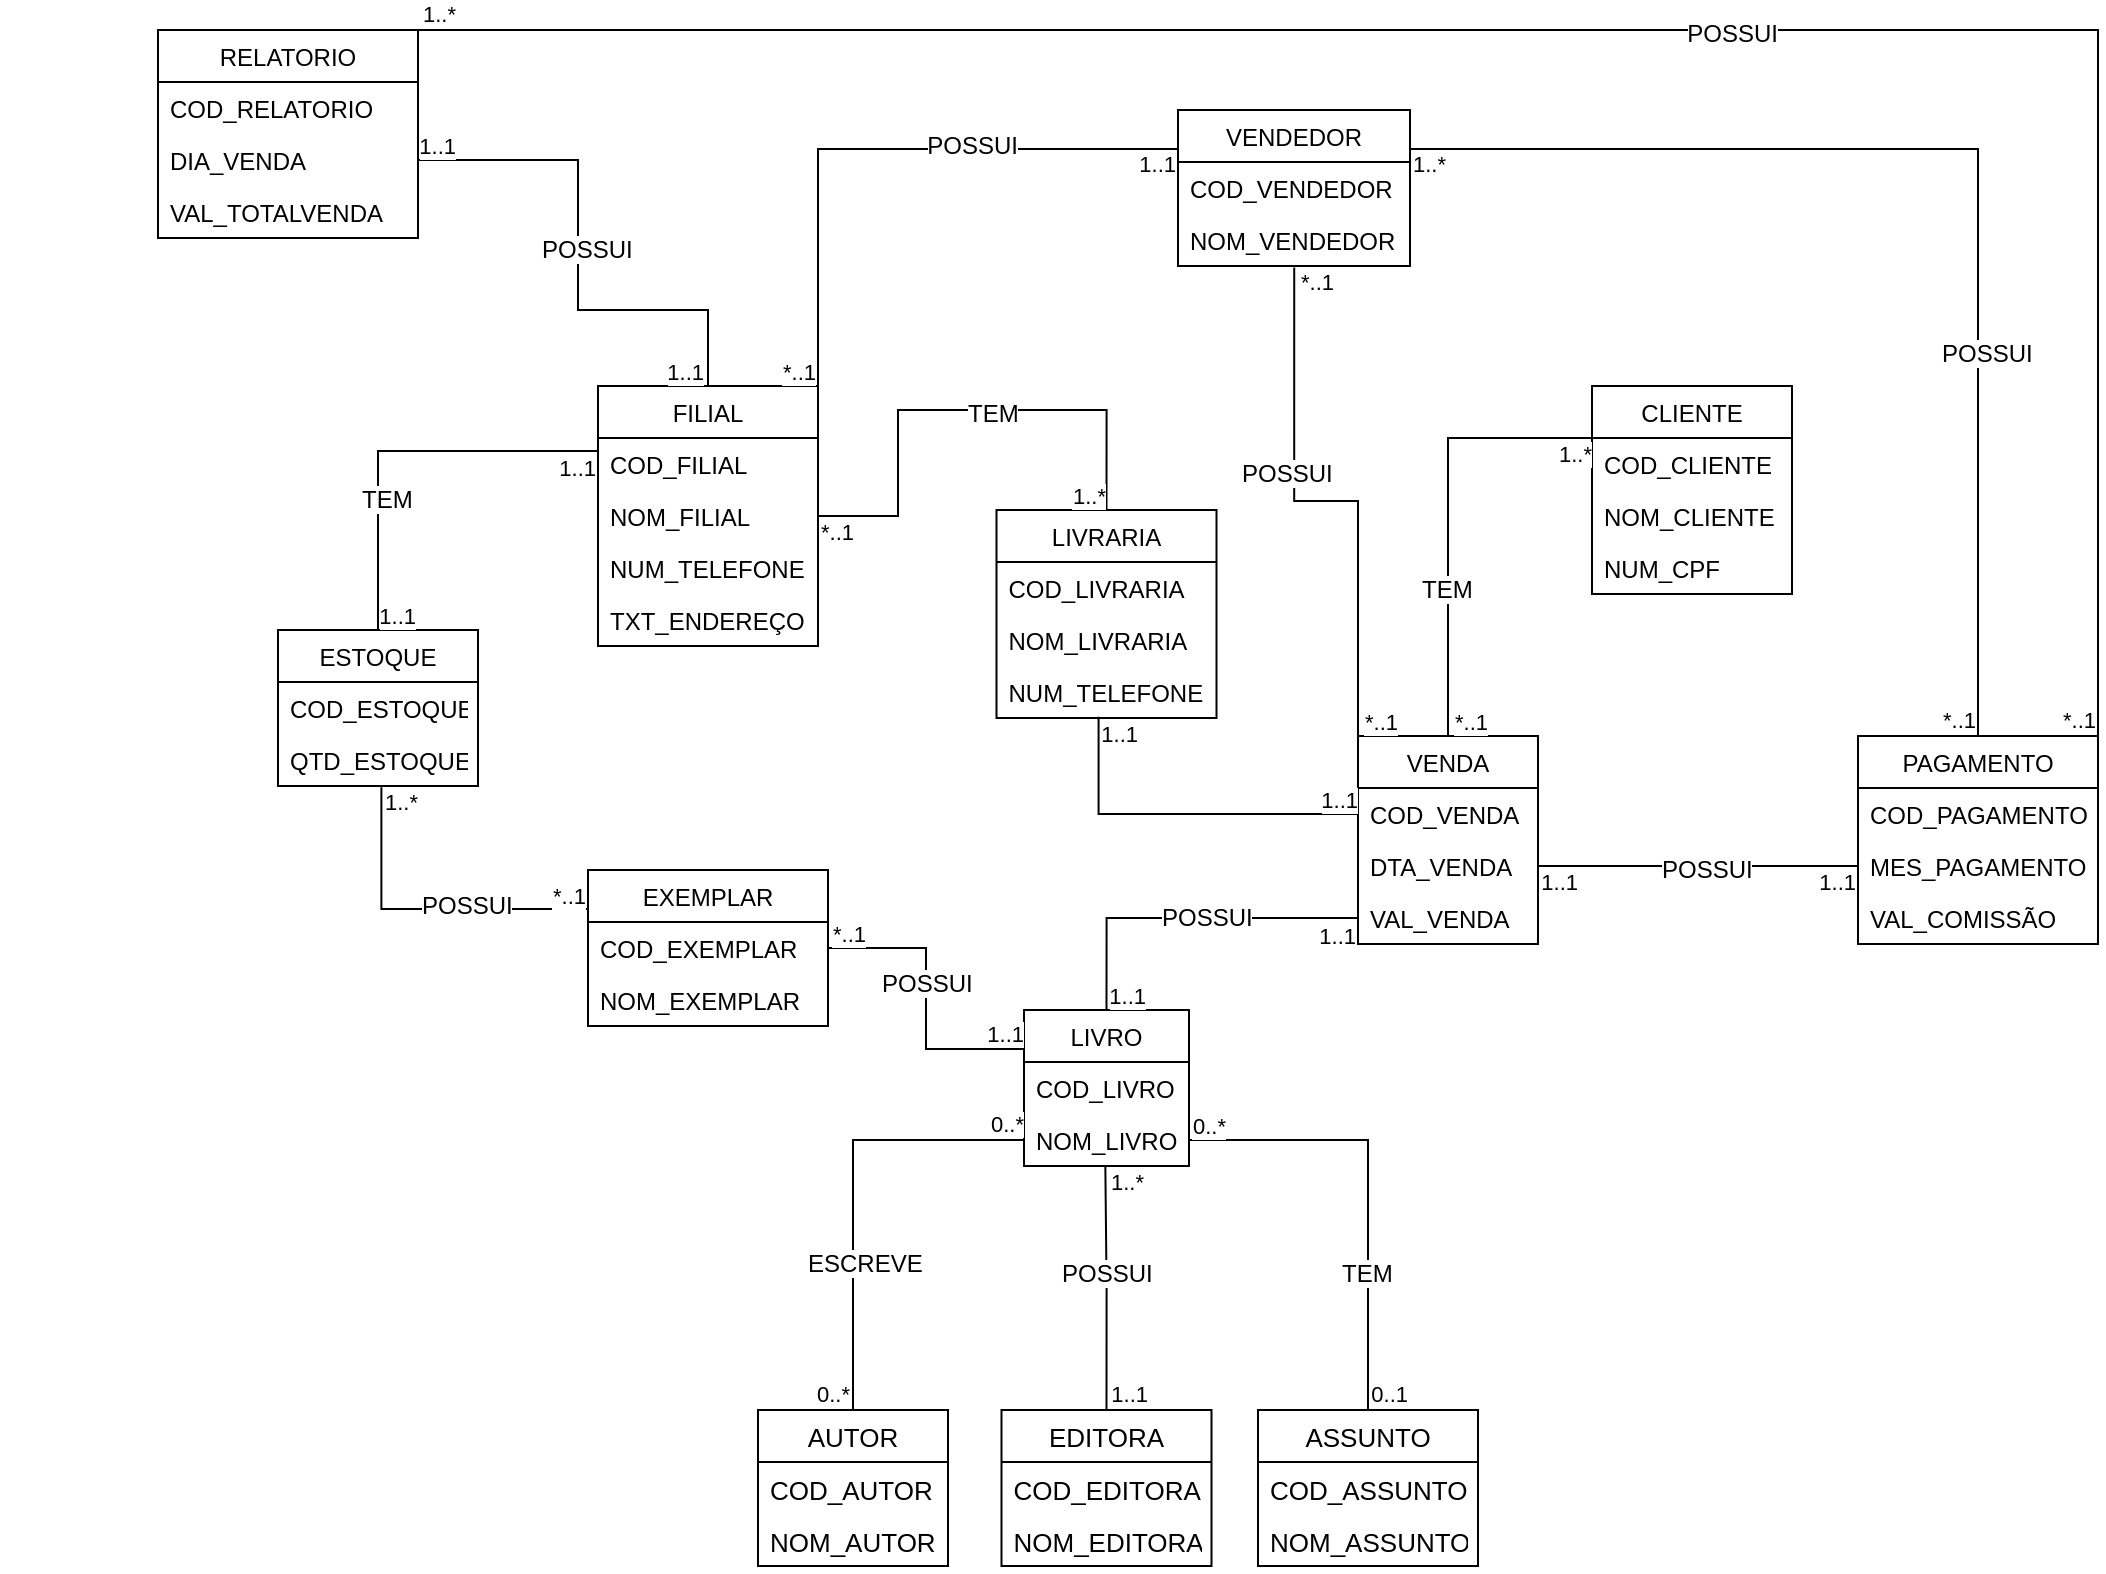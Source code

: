 <mxfile version="20.3.1" type="onedrive"><diagram id="HwTwFRowFmDW-9SABQsb" name="Página-1"><mxGraphModel grid="1" page="1" gridSize="10" guides="1" tooltips="1" connect="1" arrows="1" fold="1" pageScale="1" pageWidth="1169" pageHeight="1654" math="0" shadow="0"><root><mxCell id="0"/><mxCell id="1" parent="0"/><mxCell id="kCCmLCaUCuwiU2aSL9VW-1" value="VENDEDOR" style="swimlane;fontStyle=0;childLayout=stackLayout;horizontal=1;startSize=26;fillColor=none;horizontalStack=0;resizeParent=1;resizeParentMax=0;resizeLast=0;collapsible=1;marginBottom=0;" vertex="1" parent="1"><mxGeometry x="620" y="480" width="116" height="78" as="geometry"/></mxCell><mxCell id="kCCmLCaUCuwiU2aSL9VW-2" value="COD_VENDEDOR" style="text;strokeColor=none;fillColor=none;align=left;verticalAlign=top;spacingLeft=4;spacingRight=4;overflow=hidden;rotatable=0;points=[[0,0.5],[1,0.5]];portConstraint=eastwest;" vertex="1" parent="kCCmLCaUCuwiU2aSL9VW-1"><mxGeometry y="26" width="116" height="26" as="geometry"/></mxCell><mxCell id="kCCmLCaUCuwiU2aSL9VW-3" value="NOM_VENDEDOR" style="text;strokeColor=none;fillColor=none;align=left;verticalAlign=top;spacingLeft=4;spacingRight=4;overflow=hidden;rotatable=0;points=[[0,0.5],[1,0.5]];portConstraint=eastwest;" vertex="1" parent="kCCmLCaUCuwiU2aSL9VW-1"><mxGeometry y="52" width="116" height="26" as="geometry"/></mxCell><mxCell id="kCCmLCaUCuwiU2aSL9VW-5" value="LIVRARIA" style="swimlane;fontStyle=0;childLayout=stackLayout;horizontal=1;startSize=26;fillColor=none;horizontalStack=0;resizeParent=1;resizeParentMax=0;resizeLast=0;collapsible=1;marginBottom=0;" vertex="1" parent="1"><mxGeometry x="529.25" y="680" width="110" height="104" as="geometry"/></mxCell><mxCell id="kCCmLCaUCuwiU2aSL9VW-6" value="COD_LIVRARIA" style="text;strokeColor=none;fillColor=none;align=left;verticalAlign=top;spacingLeft=4;spacingRight=4;overflow=hidden;rotatable=0;points=[[0,0.5],[1,0.5]];portConstraint=eastwest;" vertex="1" parent="kCCmLCaUCuwiU2aSL9VW-5"><mxGeometry y="26" width="110" height="26" as="geometry"/></mxCell><mxCell id="kCCmLCaUCuwiU2aSL9VW-7" value="NOM_LIVRARIA" style="text;strokeColor=none;fillColor=none;align=left;verticalAlign=top;spacingLeft=4;spacingRight=4;overflow=hidden;rotatable=0;points=[[0,0.5],[1,0.5]];portConstraint=eastwest;" vertex="1" parent="kCCmLCaUCuwiU2aSL9VW-5"><mxGeometry y="52" width="110" height="26" as="geometry"/></mxCell><mxCell id="Ov6IDbMGGjNBD9RmBHF1-1" value="NUM_TELEFONE" style="text;strokeColor=none;fillColor=none;align=left;verticalAlign=top;spacingLeft=4;spacingRight=4;overflow=hidden;rotatable=0;points=[[0,0.5],[1,0.5]];portConstraint=eastwest;" vertex="1" parent="kCCmLCaUCuwiU2aSL9VW-5"><mxGeometry y="78" width="110" height="26" as="geometry"/></mxCell><mxCell id="kCCmLCaUCuwiU2aSL9VW-9" value="CLIENTE" style="swimlane;fontStyle=0;childLayout=stackLayout;horizontal=1;startSize=26;fillColor=none;horizontalStack=0;resizeParent=1;resizeParentMax=0;resizeLast=0;collapsible=1;marginBottom=0;" vertex="1" parent="1"><mxGeometry x="827" y="618" width="100" height="104" as="geometry"/></mxCell><mxCell id="kCCmLCaUCuwiU2aSL9VW-10" value="COD_CLIENTE" style="text;strokeColor=none;fillColor=none;align=left;verticalAlign=top;spacingLeft=4;spacingRight=4;overflow=hidden;rotatable=0;points=[[0,0.5],[1,0.5]];portConstraint=eastwest;" vertex="1" parent="kCCmLCaUCuwiU2aSL9VW-9"><mxGeometry y="26" width="100" height="26" as="geometry"/></mxCell><mxCell id="kCCmLCaUCuwiU2aSL9VW-11" value="NOM_CLIENTE" style="text;strokeColor=none;fillColor=none;align=left;verticalAlign=top;spacingLeft=4;spacingRight=4;overflow=hidden;rotatable=0;points=[[0,0.5],[1,0.5]];portConstraint=eastwest;" vertex="1" parent="kCCmLCaUCuwiU2aSL9VW-9"><mxGeometry y="52" width="100" height="26" as="geometry"/></mxCell><mxCell id="kCCmLCaUCuwiU2aSL9VW-12" value="NUM_CPF" style="text;strokeColor=none;fillColor=none;align=left;verticalAlign=top;spacingLeft=4;spacingRight=4;overflow=hidden;rotatable=0;points=[[0,0.5],[1,0.5]];portConstraint=eastwest;" vertex="1" parent="kCCmLCaUCuwiU2aSL9VW-9"><mxGeometry y="78" width="100" height="26" as="geometry"/></mxCell><mxCell id="kCCmLCaUCuwiU2aSL9VW-13" value="LIVRO" style="swimlane;fontStyle=0;childLayout=stackLayout;horizontal=1;startSize=26;fillColor=none;horizontalStack=0;resizeParent=1;resizeParentMax=0;resizeLast=0;collapsible=1;marginBottom=0;" vertex="1" parent="1"><mxGeometry x="543" y="930" width="82.5" height="78" as="geometry"/></mxCell><mxCell id="kCCmLCaUCuwiU2aSL9VW-14" value="COD_LIVRO" style="text;strokeColor=none;fillColor=none;align=left;verticalAlign=top;spacingLeft=4;spacingRight=4;overflow=hidden;rotatable=0;points=[[0,0.5],[1,0.5]];portConstraint=eastwest;" vertex="1" parent="kCCmLCaUCuwiU2aSL9VW-13"><mxGeometry y="26" width="82.5" height="26" as="geometry"/></mxCell><mxCell id="kCCmLCaUCuwiU2aSL9VW-15" value="NOM_LIVRO" style="text;strokeColor=none;fillColor=none;align=left;verticalAlign=top;spacingLeft=4;spacingRight=4;overflow=hidden;rotatable=0;points=[[0,0.5],[1,0.5]];portConstraint=eastwest;" vertex="1" parent="kCCmLCaUCuwiU2aSL9VW-13"><mxGeometry y="52" width="82.5" height="26" as="geometry"/></mxCell><mxCell id="kCCmLCaUCuwiU2aSL9VW-17" value="FILIAL" style="swimlane;fontStyle=0;childLayout=stackLayout;horizontal=1;startSize=26;fillColor=none;horizontalStack=0;resizeParent=1;resizeParentMax=0;resizeLast=0;collapsible=1;marginBottom=0;" vertex="1" parent="1"><mxGeometry x="330" y="618" width="110" height="130" as="geometry"/></mxCell><mxCell id="kCCmLCaUCuwiU2aSL9VW-18" value="COD_FILIAL    " style="text;strokeColor=none;fillColor=none;align=left;verticalAlign=top;spacingLeft=4;spacingRight=4;overflow=hidden;rotatable=0;points=[[0,0.5],[1,0.5]];portConstraint=eastwest;" vertex="1" parent="kCCmLCaUCuwiU2aSL9VW-17"><mxGeometry y="26" width="110" height="26" as="geometry"/></mxCell><mxCell id="kCCmLCaUCuwiU2aSL9VW-19" value="NOM_FILIAL" style="text;strokeColor=none;fillColor=none;align=left;verticalAlign=top;spacingLeft=4;spacingRight=4;overflow=hidden;rotatable=0;points=[[0,0.5],[1,0.5]];portConstraint=eastwest;" vertex="1" parent="kCCmLCaUCuwiU2aSL9VW-17"><mxGeometry y="52" width="110" height="26" as="geometry"/></mxCell><mxCell id="kCCmLCaUCuwiU2aSL9VW-20" value="NUM_TELEFONE" style="text;strokeColor=none;fillColor=none;align=left;verticalAlign=top;spacingLeft=4;spacingRight=4;overflow=hidden;rotatable=0;points=[[0,0.5],[1,0.5]];portConstraint=eastwest;" vertex="1" parent="kCCmLCaUCuwiU2aSL9VW-17"><mxGeometry y="78" width="110" height="26" as="geometry"/></mxCell><mxCell id="Ov6IDbMGGjNBD9RmBHF1-5" value="TXT_ENDEREÇO" style="text;strokeColor=none;fillColor=none;align=left;verticalAlign=top;spacingLeft=4;spacingRight=4;overflow=hidden;rotatable=0;points=[[0,0.5],[1,0.5]];portConstraint=eastwest;" vertex="1" parent="kCCmLCaUCuwiU2aSL9VW-17"><mxGeometry y="104" width="110" height="26" as="geometry"/></mxCell><mxCell id="kCCmLCaUCuwiU2aSL9VW-22" value="EXEMPLAR" style="swimlane;fontStyle=0;childLayout=stackLayout;horizontal=1;startSize=26;fillColor=none;horizontalStack=0;resizeParent=1;resizeParentMax=0;resizeLast=0;collapsible=1;marginBottom=0;" vertex="1" parent="1"><mxGeometry x="325" y="860" width="120" height="78" as="geometry"/></mxCell><mxCell id="kCCmLCaUCuwiU2aSL9VW-23" value="COD_EXEMPLAR" style="text;strokeColor=none;fillColor=none;align=left;verticalAlign=top;spacingLeft=4;spacingRight=4;overflow=hidden;rotatable=0;points=[[0,0.5],[1,0.5]];portConstraint=eastwest;" vertex="1" parent="kCCmLCaUCuwiU2aSL9VW-22"><mxGeometry y="26" width="120" height="26" as="geometry"/></mxCell><mxCell id="kCCmLCaUCuwiU2aSL9VW-24" value="NOM_EXEMPLAR" style="text;strokeColor=none;fillColor=none;align=left;verticalAlign=top;spacingLeft=4;spacingRight=4;overflow=hidden;rotatable=0;points=[[0,0.5],[1,0.5]];portConstraint=eastwest;" vertex="1" parent="kCCmLCaUCuwiU2aSL9VW-22"><mxGeometry y="52" width="120" height="26" as="geometry"/></mxCell><mxCell id="kCCmLCaUCuwiU2aSL9VW-26" value="VENDA" style="swimlane;fontStyle=0;childLayout=stackLayout;horizontal=1;startSize=26;fillColor=none;horizontalStack=0;resizeParent=1;resizeParentMax=0;resizeLast=0;collapsible=1;marginBottom=0;" vertex="1" parent="1"><mxGeometry x="710" y="793" width="90" height="104" as="geometry"/></mxCell><mxCell id="kCCmLCaUCuwiU2aSL9VW-27" value="COD_VENDA" style="text;strokeColor=none;fillColor=none;align=left;verticalAlign=top;spacingLeft=4;spacingRight=4;overflow=hidden;rotatable=0;points=[[0,0.5],[1,0.5]];portConstraint=eastwest;" vertex="1" parent="kCCmLCaUCuwiU2aSL9VW-26"><mxGeometry y="26" width="90" height="26" as="geometry"/></mxCell><mxCell id="kCCmLCaUCuwiU2aSL9VW-28" value="DTA_VENDA" style="text;strokeColor=none;fillColor=none;align=left;verticalAlign=top;spacingLeft=4;spacingRight=4;overflow=hidden;rotatable=0;points=[[0,0.5],[1,0.5]];portConstraint=eastwest;" vertex="1" parent="kCCmLCaUCuwiU2aSL9VW-26"><mxGeometry y="52" width="90" height="26" as="geometry"/></mxCell><mxCell id="kCCmLCaUCuwiU2aSL9VW-29" value="VAL_VENDA" style="text;strokeColor=none;fillColor=none;align=left;verticalAlign=top;spacingLeft=4;spacingRight=4;overflow=hidden;rotatable=0;points=[[0,0.5],[1,0.5]];portConstraint=eastwest;" vertex="1" parent="kCCmLCaUCuwiU2aSL9VW-26"><mxGeometry y="78" width="90" height="26" as="geometry"/></mxCell><mxCell id="kCCmLCaUCuwiU2aSL9VW-36" value="PAGAMENTO" style="swimlane;fontStyle=0;childLayout=stackLayout;horizontal=1;startSize=26;fillColor=none;horizontalStack=0;resizeParent=1;resizeParentMax=0;resizeLast=0;collapsible=1;marginBottom=0;" vertex="1" parent="1"><mxGeometry x="960" y="793" width="120" height="104" as="geometry"/></mxCell><mxCell id="kCCmLCaUCuwiU2aSL9VW-37" value="COD_PAGAMENTO" style="text;strokeColor=none;fillColor=none;align=left;verticalAlign=top;spacingLeft=4;spacingRight=4;overflow=hidden;rotatable=0;points=[[0,0.5],[1,0.5]];portConstraint=eastwest;" vertex="1" parent="kCCmLCaUCuwiU2aSL9VW-36"><mxGeometry y="26" width="120" height="26" as="geometry"/></mxCell><mxCell id="kCCmLCaUCuwiU2aSL9VW-38" value="MES_PAGAMENTO" style="text;strokeColor=none;fillColor=none;align=left;verticalAlign=top;spacingLeft=4;spacingRight=4;overflow=hidden;rotatable=0;points=[[0,0.5],[1,0.5]];portConstraint=eastwest;" vertex="1" parent="kCCmLCaUCuwiU2aSL9VW-36"><mxGeometry y="52" width="120" height="26" as="geometry"/></mxCell><mxCell id="kCCmLCaUCuwiU2aSL9VW-39" value="VAL_COMISSÃO" style="text;strokeColor=none;fillColor=none;align=left;verticalAlign=top;spacingLeft=4;spacingRight=4;overflow=hidden;rotatable=0;points=[[0,0.5],[1,0.5]];portConstraint=eastwest;" vertex="1" parent="kCCmLCaUCuwiU2aSL9VW-36"><mxGeometry y="78" width="120" height="26" as="geometry"/></mxCell><mxCell id="kCCmLCaUCuwiU2aSL9VW-48" value="RELATORIO" style="swimlane;fontStyle=0;childLayout=stackLayout;horizontal=1;startSize=26;fillColor=none;horizontalStack=0;resizeParent=1;resizeParentMax=0;resizeLast=0;collapsible=1;marginBottom=0;" vertex="1" parent="1"><mxGeometry x="110" y="440" width="130" height="104" as="geometry"/></mxCell><mxCell id="kCCmLCaUCuwiU2aSL9VW-49" value="COD_RELATORIO" style="text;strokeColor=none;fillColor=none;align=left;verticalAlign=top;spacingLeft=4;spacingRight=4;overflow=hidden;rotatable=0;points=[[0,0.5],[1,0.5]];portConstraint=eastwest;" vertex="1" parent="kCCmLCaUCuwiU2aSL9VW-48"><mxGeometry y="26" width="130" height="26" as="geometry"/></mxCell><mxCell id="kCCmLCaUCuwiU2aSL9VW-50" value="DIA_VENDA" style="text;strokeColor=none;fillColor=none;align=left;verticalAlign=top;spacingLeft=4;spacingRight=4;overflow=hidden;rotatable=0;points=[[0,0.5],[1,0.5]];portConstraint=eastwest;" vertex="1" parent="kCCmLCaUCuwiU2aSL9VW-48"><mxGeometry y="52" width="130" height="26" as="geometry"/></mxCell><mxCell id="Ov6IDbMGGjNBD9RmBHF1-6" value="VAL_TOTALVENDA" style="text;strokeColor=none;fillColor=none;align=left;verticalAlign=top;spacingLeft=4;spacingRight=4;overflow=hidden;rotatable=0;points=[[0,0.5],[1,0.5]];portConstraint=eastwest;" vertex="1" parent="kCCmLCaUCuwiU2aSL9VW-48"><mxGeometry y="78" width="130" height="26" as="geometry"/></mxCell><mxCell id="kCCmLCaUCuwiU2aSL9VW-58" value="ESTOQUE" style="swimlane;fontStyle=0;childLayout=stackLayout;horizontal=1;startSize=26;fillColor=none;horizontalStack=0;resizeParent=1;resizeParentMax=0;resizeLast=0;collapsible=1;marginBottom=0;" vertex="1" parent="1"><mxGeometry x="170" y="740" width="100" height="78" as="geometry"/></mxCell><mxCell id="kCCmLCaUCuwiU2aSL9VW-59" value="COD_ESTOQUE" style="text;strokeColor=none;fillColor=none;align=left;verticalAlign=top;spacingLeft=4;spacingRight=4;overflow=hidden;rotatable=0;points=[[0,0.5],[1,0.5]];portConstraint=eastwest;" vertex="1" parent="kCCmLCaUCuwiU2aSL9VW-58"><mxGeometry y="26" width="100" height="26" as="geometry"/></mxCell><mxCell id="kCCmLCaUCuwiU2aSL9VW-60" value="QTD_ESTOQUE" style="text;strokeColor=none;fillColor=none;align=left;verticalAlign=top;spacingLeft=4;spacingRight=4;overflow=hidden;rotatable=0;points=[[0,0.5],[1,0.5]];portConstraint=eastwest;" vertex="1" parent="kCCmLCaUCuwiU2aSL9VW-58"><mxGeometry y="52" width="100" height="26" as="geometry"/></mxCell><mxCell id="kCCmLCaUCuwiU2aSL9VW-64" value="AUTOR" style="swimlane;fontStyle=0;childLayout=stackLayout;horizontal=1;startSize=26;fillColor=none;horizontalStack=0;resizeParent=1;resizeParentMax=0;resizeLast=0;collapsible=1;marginBottom=0;fontSize=13;" vertex="1" parent="1"><mxGeometry x="410" y="1130" width="95" height="78" as="geometry"/></mxCell><mxCell id="kCCmLCaUCuwiU2aSL9VW-65" value="COD_AUTOR" style="text;strokeColor=none;fillColor=none;align=left;verticalAlign=top;spacingLeft=4;spacingRight=4;overflow=hidden;rotatable=0;points=[[0,0.5],[1,0.5]];portConstraint=eastwest;fontSize=13;" vertex="1" parent="kCCmLCaUCuwiU2aSL9VW-64"><mxGeometry y="26" width="95" height="26" as="geometry"/></mxCell><mxCell id="kCCmLCaUCuwiU2aSL9VW-66" value="NOM_AUTOR" style="text;strokeColor=none;fillColor=none;align=left;verticalAlign=top;spacingLeft=4;spacingRight=4;overflow=hidden;rotatable=0;points=[[0,0.5],[1,0.5]];portConstraint=eastwest;fontSize=13;" vertex="1" parent="kCCmLCaUCuwiU2aSL9VW-64"><mxGeometry y="52" width="95" height="26" as="geometry"/></mxCell><mxCell id="kCCmLCaUCuwiU2aSL9VW-67" value="ASSUNTO" style="swimlane;fontStyle=0;childLayout=stackLayout;horizontal=1;startSize=26;fillColor=none;horizontalStack=0;resizeParent=1;resizeParentMax=0;resizeLast=0;collapsible=1;marginBottom=0;fontSize=13;" vertex="1" parent="1"><mxGeometry x="660" y="1130" width="110" height="78" as="geometry"/></mxCell><mxCell id="kCCmLCaUCuwiU2aSL9VW-68" value="COD_ASSUNTO" style="text;strokeColor=none;fillColor=none;align=left;verticalAlign=top;spacingLeft=4;spacingRight=4;overflow=hidden;rotatable=0;points=[[0,0.5],[1,0.5]];portConstraint=eastwest;fontSize=13;" vertex="1" parent="kCCmLCaUCuwiU2aSL9VW-67"><mxGeometry y="26" width="110" height="26" as="geometry"/></mxCell><mxCell id="kCCmLCaUCuwiU2aSL9VW-69" value="NOM_ASSUNTO" style="text;strokeColor=none;fillColor=none;align=left;verticalAlign=top;spacingLeft=4;spacingRight=4;overflow=hidden;rotatable=0;points=[[0,0.5],[1,0.5]];portConstraint=eastwest;fontSize=13;" vertex="1" parent="kCCmLCaUCuwiU2aSL9VW-67"><mxGeometry y="52" width="110" height="26" as="geometry"/></mxCell><mxCell id="kCCmLCaUCuwiU2aSL9VW-70" value="EDITORA" style="swimlane;fontStyle=0;childLayout=stackLayout;horizontal=1;startSize=26;fillColor=none;horizontalStack=0;resizeParent=1;resizeParentMax=0;resizeLast=0;collapsible=1;marginBottom=0;fontSize=13;" vertex="1" parent="1"><mxGeometry x="531.75" y="1130" width="105" height="78" as="geometry"/></mxCell><mxCell id="kCCmLCaUCuwiU2aSL9VW-71" value="COD_EDITORA" style="text;strokeColor=none;fillColor=none;align=left;verticalAlign=top;spacingLeft=4;spacingRight=4;overflow=hidden;rotatable=0;points=[[0,0.5],[1,0.5]];portConstraint=eastwest;fontSize=13;" vertex="1" parent="kCCmLCaUCuwiU2aSL9VW-70"><mxGeometry y="26" width="105" height="26" as="geometry"/></mxCell><mxCell id="kCCmLCaUCuwiU2aSL9VW-72" value="NOM_EDITORA" style="text;strokeColor=none;fillColor=none;align=left;verticalAlign=top;spacingLeft=4;spacingRight=4;overflow=hidden;rotatable=0;points=[[0,0.5],[1,0.5]];portConstraint=eastwest;fontSize=13;" vertex="1" parent="kCCmLCaUCuwiU2aSL9VW-70"><mxGeometry y="52" width="105" height="26" as="geometry"/></mxCell><mxCell id="kCCmLCaUCuwiU2aSL9VW-98" value="" style="endArrow=none;html=1;edgeStyle=orthogonalEdgeStyle;rounded=0;fontSize=12;exitX=0.5;exitY=0;exitDx=0;exitDy=0;entryX=0;entryY=0.25;entryDx=0;entryDy=0;" edge="1" parent="1" source="kCCmLCaUCuwiU2aSL9VW-26" target="kCCmLCaUCuwiU2aSL9VW-9"><mxGeometry relative="1" as="geometry"><mxPoint x="1000" y="678" as="sourcePoint"/><mxPoint x="1230" y="678" as="targetPoint"/></mxGeometry></mxCell><mxCell id="kCCmLCaUCuwiU2aSL9VW-99" value="TEM" style="edgeLabel;resizable=0;html=1;align=left;verticalAlign=bottom;fontSize=12;" connectable="0" vertex="1" parent="kCCmLCaUCuwiU2aSL9VW-98"><mxGeometry x="-1" relative="1" as="geometry"><mxPoint x="-15" y="-65" as="offset"/></mxGeometry></mxCell><mxCell id="kCCmLCaUCuwiU2aSL9VW-100" value="" style="endArrow=none;html=1;edgeStyle=orthogonalEdgeStyle;rounded=0;fontSize=12;exitX=0;exitY=0.5;exitDx=0;exitDy=0;entryX=0.5;entryY=0;entryDx=0;entryDy=0;" edge="1" parent="1" source="kCCmLCaUCuwiU2aSL9VW-29" target="kCCmLCaUCuwiU2aSL9VW-13"><mxGeometry relative="1" as="geometry"><mxPoint x="720" y="540" as="sourcePoint"/><mxPoint x="830.96" y="461" as="targetPoint"/></mxGeometry></mxCell><mxCell id="kCCmLCaUCuwiU2aSL9VW-101" value="POSSUI" style="edgeLabel;resizable=0;html=1;align=left;verticalAlign=bottom;fontSize=12;" connectable="0" vertex="1" parent="kCCmLCaUCuwiU2aSL9VW-100"><mxGeometry x="-1" relative="1" as="geometry"><mxPoint x="-100" y="8" as="offset"/></mxGeometry></mxCell><mxCell id="kCCmLCaUCuwiU2aSL9VW-102" value="" style="endArrow=none;html=1;edgeStyle=orthogonalEdgeStyle;rounded=0;fontSize=12;exitX=1;exitY=0.5;exitDx=0;exitDy=0;entryX=0;entryY=0.5;entryDx=0;entryDy=0;" edge="1" parent="1" source="kCCmLCaUCuwiU2aSL9VW-28" target="kCCmLCaUCuwiU2aSL9VW-38"><mxGeometry relative="1" as="geometry"><mxPoint x="900" y="568" as="sourcePoint"/><mxPoint x="1010.96" y="489" as="targetPoint"/></mxGeometry></mxCell><mxCell id="kCCmLCaUCuwiU2aSL9VW-103" value="POSSUI" style="edgeLabel;resizable=0;html=1;align=left;verticalAlign=bottom;fontSize=12;" connectable="0" vertex="1" parent="kCCmLCaUCuwiU2aSL9VW-102"><mxGeometry x="-1" relative="1" as="geometry"><mxPoint x="60" y="10" as="offset"/></mxGeometry></mxCell><mxCell id="kCCmLCaUCuwiU2aSL9VW-104" value="" style="endArrow=none;html=1;edgeStyle=orthogonalEdgeStyle;rounded=0;fontSize=12;exitX=0;exitY=0;exitDx=0;exitDy=0;entryX=0.501;entryY=1.027;entryDx=0;entryDy=0;entryPerimeter=0;" edge="1" parent="1" source="kCCmLCaUCuwiU2aSL9VW-26" target="kCCmLCaUCuwiU2aSL9VW-3"><mxGeometry relative="1" as="geometry"><mxPoint x="750" y="928" as="sourcePoint"/><mxPoint x="880" y="940" as="targetPoint"/></mxGeometry></mxCell><mxCell id="kCCmLCaUCuwiU2aSL9VW-105" value="POSSUI" style="edgeLabel;resizable=0;html=1;align=left;verticalAlign=bottom;fontSize=12;" connectable="0" vertex="1" parent="kCCmLCaUCuwiU2aSL9VW-104"><mxGeometry x="-1" relative="1" as="geometry"><mxPoint x="-60" y="-123" as="offset"/></mxGeometry></mxCell><mxCell id="kCCmLCaUCuwiU2aSL9VW-106" value="" style="endArrow=none;html=1;edgeStyle=orthogonalEdgeStyle;rounded=0;fontSize=12;entryX=0;entryY=0.5;entryDx=0;entryDy=0;exitX=0.464;exitY=0.976;exitDx=0;exitDy=0;exitPerimeter=0;" edge="1" parent="1" source="Ov6IDbMGGjNBD9RmBHF1-1" target="kCCmLCaUCuwiU2aSL9VW-27"><mxGeometry relative="1" as="geometry"><mxPoint x="580" y="790" as="sourcePoint"/><mxPoint x="860.96" y="491" as="targetPoint"/></mxGeometry></mxCell><mxCell id="kCCmLCaUCuwiU2aSL9VW-109" value="" style="endArrow=none;html=1;edgeStyle=orthogonalEdgeStyle;rounded=0;fontSize=12;exitX=0.5;exitY=0;exitDx=0;exitDy=0;entryX=1;entryY=0.5;entryDx=0;entryDy=0;" edge="1" parent="1" source="kCCmLCaUCuwiU2aSL9VW-67" target="kCCmLCaUCuwiU2aSL9VW-15"><mxGeometry relative="1" as="geometry"><mxPoint x="660" y="1079" as="sourcePoint"/><mxPoint x="732" y="930" as="targetPoint"/></mxGeometry></mxCell><mxCell id="kCCmLCaUCuwiU2aSL9VW-110" value="TEM" style="edgeLabel;resizable=0;html=1;align=left;verticalAlign=bottom;fontSize=12;" connectable="0" vertex="1" parent="kCCmLCaUCuwiU2aSL9VW-109"><mxGeometry x="-1" relative="1" as="geometry"><mxPoint x="-15" y="-60" as="offset"/></mxGeometry></mxCell><mxCell id="kCCmLCaUCuwiU2aSL9VW-111" value="" style="endArrow=none;html=1;edgeStyle=orthogonalEdgeStyle;rounded=0;fontSize=12;exitX=0.5;exitY=0;exitDx=0;exitDy=0;entryX=0.493;entryY=1.009;entryDx=0;entryDy=0;entryPerimeter=0;" edge="1" parent="1" source="kCCmLCaUCuwiU2aSL9VW-70" target="kCCmLCaUCuwiU2aSL9VW-15"><mxGeometry relative="1" as="geometry"><mxPoint x="775" y="813" as="sourcePoint"/><mxPoint x="584" y="1020" as="targetPoint"/></mxGeometry></mxCell><mxCell id="kCCmLCaUCuwiU2aSL9VW-112" value="POSSUI" style="edgeLabel;resizable=0;html=1;align=left;verticalAlign=bottom;fontSize=12;" connectable="0" vertex="1" parent="kCCmLCaUCuwiU2aSL9VW-111"><mxGeometry x="-1" relative="1" as="geometry"><mxPoint x="-24" y="-60" as="offset"/></mxGeometry></mxCell><mxCell id="kCCmLCaUCuwiU2aSL9VW-113" value="" style="endArrow=none;html=1;edgeStyle=orthogonalEdgeStyle;rounded=0;fontSize=12;exitX=0.5;exitY=0;exitDx=0;exitDy=0;entryX=0;entryY=0.5;entryDx=0;entryDy=0;" edge="1" parent="1" source="kCCmLCaUCuwiU2aSL9VW-64" target="kCCmLCaUCuwiU2aSL9VW-15"><mxGeometry relative="1" as="geometry"><mxPoint x="785" y="823" as="sourcePoint"/><mxPoint x="857" y="674" as="targetPoint"/></mxGeometry></mxCell><mxCell id="kCCmLCaUCuwiU2aSL9VW-114" value="ESCREVE" style="edgeLabel;resizable=0;html=1;align=left;verticalAlign=bottom;fontSize=12;" connectable="0" vertex="1" parent="kCCmLCaUCuwiU2aSL9VW-113"><mxGeometry x="-1" relative="1" as="geometry"><mxPoint x="-25" y="-65" as="offset"/></mxGeometry></mxCell><mxCell id="kCCmLCaUCuwiU2aSL9VW-115" value="" style="endArrow=none;html=1;edgeStyle=orthogonalEdgeStyle;rounded=0;fontSize=12;exitX=1;exitY=0.5;exitDx=0;exitDy=0;entryX=0.5;entryY=0;entryDx=0;entryDy=0;" edge="1" parent="1" source="kCCmLCaUCuwiU2aSL9VW-19" target="kCCmLCaUCuwiU2aSL9VW-5"><mxGeometry relative="1" as="geometry"><mxPoint x="795" y="833" as="sourcePoint"/><mxPoint x="867" y="684" as="targetPoint"/><Array as="points"><mxPoint x="480" y="683"/><mxPoint x="480" y="630"/><mxPoint x="584" y="630"/></Array></mxGeometry></mxCell><mxCell id="kCCmLCaUCuwiU2aSL9VW-116" value="TEM" style="edgeLabel;resizable=0;html=1;align=left;verticalAlign=bottom;fontSize=12;" connectable="0" vertex="1" parent="kCCmLCaUCuwiU2aSL9VW-115"><mxGeometry x="-1" relative="1" as="geometry"><mxPoint x="73" y="-43" as="offset"/></mxGeometry></mxCell><mxCell id="kCCmLCaUCuwiU2aSL9VW-117" value="" style="endArrow=none;html=1;edgeStyle=orthogonalEdgeStyle;rounded=0;fontSize=12;exitX=1;exitY=0.5;exitDx=0;exitDy=0;entryX=0;entryY=0.25;entryDx=0;entryDy=0;" edge="1" parent="1" source="kCCmLCaUCuwiU2aSL9VW-23" target="kCCmLCaUCuwiU2aSL9VW-13"><mxGeometry relative="1" as="geometry"><mxPoint x="805" y="843" as="sourcePoint"/><mxPoint x="877" y="694" as="targetPoint"/></mxGeometry></mxCell><mxCell id="kCCmLCaUCuwiU2aSL9VW-118" value="POSSUI" style="edgeLabel;resizable=0;html=1;align=left;verticalAlign=bottom;fontSize=12;" connectable="0" vertex="1" parent="kCCmLCaUCuwiU2aSL9VW-117"><mxGeometry x="-1" relative="1" as="geometry"><mxPoint x="25" y="26" as="offset"/></mxGeometry></mxCell><mxCell id="kCCmLCaUCuwiU2aSL9VW-119" value="" style="endArrow=none;html=1;edgeStyle=orthogonalEdgeStyle;rounded=0;fontSize=12;exitX=0.5;exitY=0;exitDx=0;exitDy=0;entryX=0;entryY=0.25;entryDx=0;entryDy=0;" edge="1" parent="1" source="kCCmLCaUCuwiU2aSL9VW-58" target="kCCmLCaUCuwiU2aSL9VW-17"><mxGeometry relative="1" as="geometry"><mxPoint x="815" y="853" as="sourcePoint"/><mxPoint x="887" y="704" as="targetPoint"/></mxGeometry></mxCell><mxCell id="kCCmLCaUCuwiU2aSL9VW-120" value="TEM" style="edgeLabel;resizable=0;html=1;align=left;verticalAlign=bottom;fontSize=12;" connectable="0" vertex="1" parent="kCCmLCaUCuwiU2aSL9VW-119"><mxGeometry x="-1" relative="1" as="geometry"><mxPoint x="-10" y="-57" as="offset"/></mxGeometry></mxCell><mxCell id="kCCmLCaUCuwiU2aSL9VW-121" value="" style="endArrow=none;html=1;edgeStyle=orthogonalEdgeStyle;rounded=0;fontSize=12;exitX=0;exitY=0.25;exitDx=0;exitDy=0;entryX=0.517;entryY=1.026;entryDx=0;entryDy=0;entryPerimeter=0;" edge="1" parent="1" source="kCCmLCaUCuwiU2aSL9VW-22" target="kCCmLCaUCuwiU2aSL9VW-60"><mxGeometry relative="1" as="geometry"><mxPoint x="825" y="863" as="sourcePoint"/><mxPoint x="170" y="899" as="targetPoint"/></mxGeometry></mxCell><mxCell id="kCCmLCaUCuwiU2aSL9VW-122" value="POSSUI" style="edgeLabel;resizable=0;html=1;align=left;verticalAlign=bottom;fontSize=12;" connectable="0" vertex="1" parent="kCCmLCaUCuwiU2aSL9VW-121"><mxGeometry x="-1" relative="1" as="geometry"><mxPoint x="-85" y="7" as="offset"/></mxGeometry></mxCell><mxCell id="kCCmLCaUCuwiU2aSL9VW-123" value="" style="endArrow=none;html=1;edgeStyle=orthogonalEdgeStyle;rounded=0;fontSize=12;exitX=0.5;exitY=0;exitDx=0;exitDy=0;entryX=1;entryY=0.5;entryDx=0;entryDy=0;" edge="1" parent="1" source="kCCmLCaUCuwiU2aSL9VW-17" target="kCCmLCaUCuwiU2aSL9VW-50"><mxGeometry relative="1" as="geometry"><mxPoint x="835" y="873" as="sourcePoint"/><mxPoint x="170" y="600" as="targetPoint"/><Array as="points"><mxPoint x="385" y="580"/><mxPoint x="320" y="580"/><mxPoint x="320" y="505"/></Array></mxGeometry></mxCell><mxCell id="kCCmLCaUCuwiU2aSL9VW-124" value="POSSUI" style="edgeLabel;resizable=0;html=1;align=left;verticalAlign=bottom;fontSize=12;" connectable="0" vertex="1" parent="kCCmLCaUCuwiU2aSL9VW-123"><mxGeometry x="-1" relative="1" as="geometry"><mxPoint x="-85" y="-60" as="offset"/></mxGeometry></mxCell><mxCell id="kCCmLCaUCuwiU2aSL9VW-125" value="" style="endArrow=none;html=1;edgeStyle=orthogonalEdgeStyle;rounded=0;fontSize=12;entryX=1;entryY=0.25;entryDx=0;entryDy=0;exitX=0.5;exitY=0;exitDx=0;exitDy=0;" edge="1" parent="1" source="kCCmLCaUCuwiU2aSL9VW-36" target="kCCmLCaUCuwiU2aSL9VW-1"><mxGeometry relative="1" as="geometry"><mxPoint x="1000" y="513.13" as="sourcePoint"/><mxPoint x="1065.28" y="440.0" as="targetPoint"/></mxGeometry></mxCell><mxCell id="kCCmLCaUCuwiU2aSL9VW-126" value="POSSUI" style="edgeLabel;resizable=0;html=1;align=left;verticalAlign=bottom;fontSize=12;" connectable="0" vertex="1" parent="kCCmLCaUCuwiU2aSL9VW-125"><mxGeometry x="-1" relative="1" as="geometry"><mxPoint x="-20" y="-183" as="offset"/></mxGeometry></mxCell><mxCell id="Ov6IDbMGGjNBD9RmBHF1-7" value="" style="endArrow=none;html=1;edgeStyle=orthogonalEdgeStyle;rounded=0;fontSize=12;exitX=1;exitY=0;exitDx=0;exitDy=0;entryX=1;entryY=0;entryDx=0;entryDy=0;" edge="1" parent="1" source="kCCmLCaUCuwiU2aSL9VW-48" target="kCCmLCaUCuwiU2aSL9VW-36"><mxGeometry relative="1" as="geometry"><mxPoint x="560" y="810" as="sourcePoint"/><mxPoint x="720" y="810" as="targetPoint"/><Array as="points"><mxPoint x="1080" y="440"/></Array></mxGeometry></mxCell><mxCell id="Ov6IDbMGGjNBD9RmBHF1-9" value="POSSUI" style="edgeLabel;resizable=0;html=1;align=right;verticalAlign=bottom;fontSize=12;" connectable="0" vertex="1" parent="Ov6IDbMGGjNBD9RmBHF1-7"><mxGeometry x="1" relative="1" as="geometry"><mxPoint x="-160" y="-343" as="offset"/></mxGeometry></mxCell><mxCell id="Ov6IDbMGGjNBD9RmBHF1-10" value="0..1" style="edgeLabel;resizable=0;html=1;align=right;verticalAlign=bottom;fontSize=11;" connectable="0" vertex="1" parent="1"><mxGeometry x="31" y="506" as="geometry"><mxPoint x="704" y="624" as="offset"/></mxGeometry></mxCell><mxCell id="Ov6IDbMGGjNBD9RmBHF1-11" value="0..*" style="edgeLabel;resizable=0;html=1;align=right;verticalAlign=bottom;fontSize=11;" connectable="0" vertex="1" parent="1"><mxGeometry x="626.75" y="981" as="geometry"><mxPoint x="18" y="15" as="offset"/></mxGeometry></mxCell><mxCell id="Ov6IDbMGGjNBD9RmBHF1-12" value="0..*" style="edgeLabel;resizable=0;html=1;align=right;verticalAlign=bottom;fontSize=11;" connectable="0" vertex="1" parent="1"><mxGeometry x="431" y="651" as="geometry"><mxPoint x="112" y="344" as="offset"/></mxGeometry></mxCell><mxCell id="Ov6IDbMGGjNBD9RmBHF1-13" value="0..*" style="edgeLabel;resizable=0;html=1;align=right;verticalAlign=bottom;fontSize=11;" connectable="0" vertex="1" parent="1"><mxGeometry x="456.5" y="1130" as="geometry"/></mxCell><mxCell id="Ov6IDbMGGjNBD9RmBHF1-14" value="1..1" style="edgeLabel;resizable=0;html=1;align=right;verticalAlign=bottom;fontSize=11;" connectable="0" vertex="1" parent="1"><mxGeometry x="543" y="950" as="geometry"/></mxCell><mxCell id="Ov6IDbMGGjNBD9RmBHF1-15" value="*..1" style="edgeLabel;resizable=0;html=1;align=right;verticalAlign=bottom;fontSize=11;" connectable="0" vertex="1" parent="1"><mxGeometry x="464" y="900" as="geometry"/></mxCell><mxCell id="Ov6IDbMGGjNBD9RmBHF1-16" value="1..*" style="edgeLabel;resizable=0;html=1;align=right;verticalAlign=bottom;fontSize=11;" connectable="0" vertex="1" parent="1"><mxGeometry x="603" y="1024" as="geometry"/></mxCell><mxCell id="Ov6IDbMGGjNBD9RmBHF1-17" value="1..1" style="edgeLabel;resizable=0;html=1;align=right;verticalAlign=bottom;fontSize=11;" connectable="0" vertex="1" parent="1"><mxGeometry x="605" y="1130" as="geometry"/></mxCell><mxCell id="CGw0fvlsE6ib6Sw_mi1e-1" value="1..1" style="edgeLabel;resizable=0;html=1;align=right;verticalAlign=bottom;fontSize=11;" connectable="0" vertex="1" parent="1"><mxGeometry x="550" y="965" as="geometry"><mxPoint x="54" y="-34" as="offset"/></mxGeometry></mxCell><mxCell id="CGw0fvlsE6ib6Sw_mi1e-2" value="1..1" style="edgeLabel;resizable=0;html=1;align=right;verticalAlign=bottom;fontSize=11;" connectable="0" vertex="1" parent="1"><mxGeometry x="709" y="901" as="geometry"/></mxCell><mxCell id="CGw0fvlsE6ib6Sw_mi1e-3" value="1..1" style="edgeLabel;resizable=0;html=1;align=right;verticalAlign=bottom;fontSize=11;" connectable="0" vertex="1" parent="1"><mxGeometry x="820" y="874" as="geometry"/></mxCell><mxCell id="CGw0fvlsE6ib6Sw_mi1e-4" value="1..1" style="edgeLabel;resizable=0;html=1;align=right;verticalAlign=bottom;fontSize=11;" connectable="0" vertex="1" parent="1"><mxGeometry x="959" y="874" as="geometry"/></mxCell><mxCell id="CGw0fvlsE6ib6Sw_mi1e-5" value="1..*" style="edgeLabel;resizable=0;html=1;align=right;verticalAlign=bottom;fontSize=11;" connectable="0" vertex="1" parent="1"><mxGeometry x="827" y="660" as="geometry"/></mxCell><mxCell id="CGw0fvlsE6ib6Sw_mi1e-6" value="*..1" style="edgeLabel;resizable=0;html=1;align=right;verticalAlign=bottom;fontSize=11;" connectable="0" vertex="1" parent="1"><mxGeometry x="775" y="794" as="geometry"/></mxCell><mxCell id="CGw0fvlsE6ib6Sw_mi1e-7" value="*..1" style="edgeLabel;resizable=0;html=1;align=right;verticalAlign=bottom;fontSize=11;" connectable="0" vertex="1" parent="1"><mxGeometry x="730" y="794" as="geometry"/></mxCell><mxCell id="CGw0fvlsE6ib6Sw_mi1e-8" value="*..1" style="edgeLabel;resizable=0;html=1;align=right;verticalAlign=bottom;fontSize=11;" connectable="0" vertex="1" parent="1"><mxGeometry x="698" y="574" as="geometry"/></mxCell><mxCell id="CGw0fvlsE6ib6Sw_mi1e-9" value="1..1" style="edgeLabel;resizable=0;html=1;align=right;verticalAlign=bottom;fontSize=11;" connectable="0" vertex="1" parent="1"><mxGeometry x="600" y="800" as="geometry"/></mxCell><mxCell id="CGw0fvlsE6ib6Sw_mi1e-10" value="1..1" style="edgeLabel;resizable=0;html=1;align=right;verticalAlign=bottom;fontSize=11;" connectable="0" vertex="1" parent="1"><mxGeometry x="710" y="833" as="geometry"/></mxCell><mxCell id="CGw0fvlsE6ib6Sw_mi1e-11" value="1..*" style="edgeLabel;resizable=0;html=1;align=right;verticalAlign=bottom;fontSize=11;" connectable="0" vertex="1" parent="1"><mxGeometry x="584" y="681" as="geometry"/></mxCell><mxCell id="CGw0fvlsE6ib6Sw_mi1e-12" value="*..1" style="edgeLabel;resizable=0;html=1;align=right;verticalAlign=bottom;fontSize=11;" connectable="0" vertex="1" parent="1"><mxGeometry x="461.5" y="699" as="geometry"><mxPoint x="-3" as="offset"/></mxGeometry></mxCell><mxCell id="CGw0fvlsE6ib6Sw_mi1e-13" value="1..1" style="edgeLabel;resizable=0;html=1;align=right;verticalAlign=bottom;fontSize=11;" connectable="0" vertex="1" parent="1"><mxGeometry x="332" y="667" as="geometry"><mxPoint x="-3" as="offset"/></mxGeometry></mxCell><mxCell id="CGw0fvlsE6ib6Sw_mi1e-14" value="1..1" style="edgeLabel;resizable=0;html=1;align=right;verticalAlign=bottom;fontSize=11;" connectable="0" vertex="1" parent="1"><mxGeometry x="143" y="741" width="100" as="geometry"><mxPoint x="-3" as="offset"/></mxGeometry></mxCell><mxCell id="CGw0fvlsE6ib6Sw_mi1e-15" value="1..*" style="edgeLabel;resizable=0;html=1;align=right;verticalAlign=bottom;fontSize=11;" connectable="0" vertex="1" parent="1"><mxGeometry x="144" y="834" width="100" as="geometry"><mxPoint x="-3" as="offset"/></mxGeometry></mxCell><mxCell id="CGw0fvlsE6ib6Sw_mi1e-16" value="*..1" style="edgeLabel;resizable=0;html=1;align=right;verticalAlign=bottom;fontSize=11;" connectable="0" vertex="1" parent="1"><mxGeometry x="228" y="881" width="100" as="geometry"><mxPoint x="-3" as="offset"/></mxGeometry></mxCell><mxCell id="CGw0fvlsE6ib6Sw_mi1e-17" value="*..1" style="edgeLabel;resizable=0;html=1;align=right;verticalAlign=bottom;fontSize=11;" connectable="0" vertex="1" parent="1"><mxGeometry x="442" y="619" as="geometry"><mxPoint x="-3" as="offset"/></mxGeometry></mxCell><mxCell id="CGw0fvlsE6ib6Sw_mi1e-18" value="1..1" style="edgeLabel;resizable=0;html=1;align=right;verticalAlign=bottom;fontSize=11;" connectable="0" vertex="1" parent="1"><mxGeometry x="622.5" y="515" as="geometry"><mxPoint x="-3" as="offset"/></mxGeometry></mxCell><mxCell id="CGw0fvlsE6ib6Sw_mi1e-19" value="" style="endArrow=none;html=1;edgeStyle=orthogonalEdgeStyle;rounded=0;exitX=1;exitY=0;exitDx=0;exitDy=0;entryX=0;entryY=0.25;entryDx=0;entryDy=0;" edge="1" parent="1" source="kCCmLCaUCuwiU2aSL9VW-17" target="kCCmLCaUCuwiU2aSL9VW-1"><mxGeometry relative="1" as="geometry"><mxPoint x="420" y="560" as="sourcePoint"/><mxPoint x="580" y="560" as="targetPoint"/></mxGeometry></mxCell><mxCell id="CGw0fvlsE6ib6Sw_mi1e-21" value="POSSUI" style="edgeLabel;resizable=0;html=1;align=right;verticalAlign=bottom;fontSize=12;" connectable="0" vertex="1" parent="CGw0fvlsE6ib6Sw_mi1e-19"><mxGeometry x="1" relative="1" as="geometry"><mxPoint x="-80" y="7" as="offset"/></mxGeometry></mxCell><mxCell id="CGw0fvlsE6ib6Sw_mi1e-22" value="1..1" style="edgeLabel;resizable=0;html=1;align=right;verticalAlign=bottom;fontSize=11;" connectable="0" vertex="1" parent="1"><mxGeometry x="163" y="506" width="100" as="geometry"><mxPoint x="-3" as="offset"/></mxGeometry></mxCell><mxCell id="CGw0fvlsE6ib6Sw_mi1e-23" value="1..1" style="edgeLabel;resizable=0;html=1;align=right;verticalAlign=bottom;fontSize=11;" connectable="0" vertex="1" parent="1"><mxGeometry x="287" y="619" width="100" as="geometry"><mxPoint x="-3" as="offset"/></mxGeometry></mxCell><mxCell id="CGw0fvlsE6ib6Sw_mi1e-24" value="1..*" style="edgeLabel;resizable=0;html=1;align=right;verticalAlign=bottom;fontSize=11;" connectable="0" vertex="1" parent="1"><mxGeometry x="163" y="440" width="100" as="geometry"><mxPoint x="-3" as="offset"/></mxGeometry></mxCell><mxCell id="CGw0fvlsE6ib6Sw_mi1e-25" value="*..1" style="edgeLabel;resizable=0;html=1;align=right;verticalAlign=bottom;fontSize=11;" connectable="0" vertex="1" parent="1"><mxGeometry x="983" y="793" width="100" as="geometry"><mxPoint x="-3" as="offset"/></mxGeometry></mxCell><mxCell id="CGw0fvlsE6ib6Sw_mi1e-26" value="1..*" style="edgeLabel;resizable=0;html=1;align=right;verticalAlign=bottom;fontSize=11;" connectable="0" vertex="1" parent="1"><mxGeometry x="757" y="515" as="geometry"><mxPoint x="-3" as="offset"/></mxGeometry></mxCell><mxCell id="CGw0fvlsE6ib6Sw_mi1e-27" value="*..1" style="edgeLabel;resizable=0;html=1;align=right;verticalAlign=bottom;fontSize=11;" connectable="0" vertex="1" parent="1"><mxGeometry x="1019" y="793" as="geometry"/></mxCell></root></mxGraphModel></diagram></mxfile>